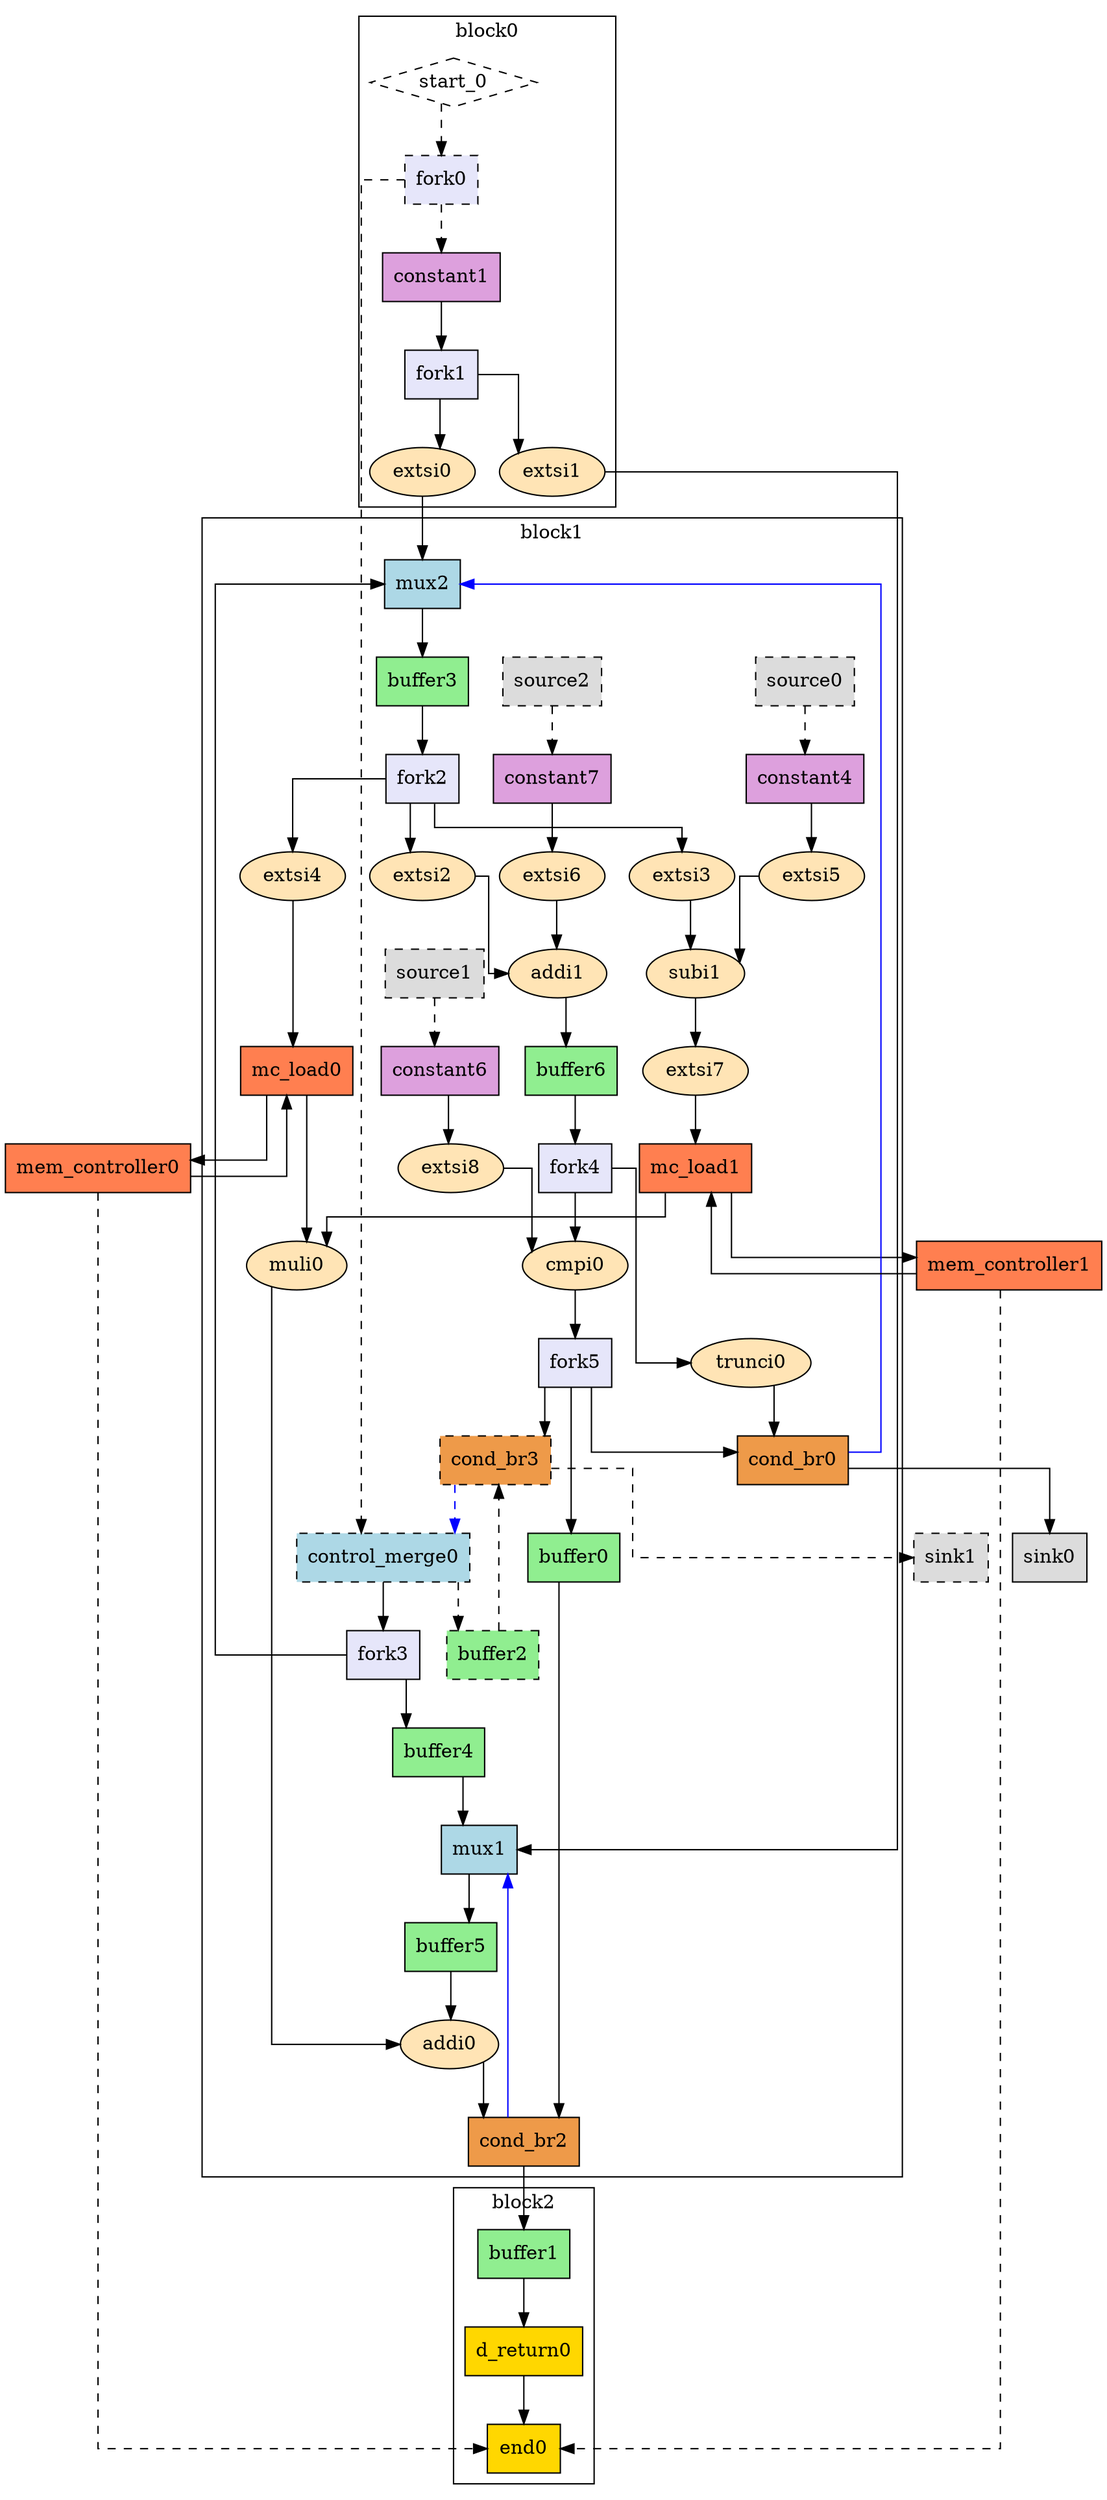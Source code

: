 digraph G {
	graph [bb="0,0,858.25,1549.5",
		compound=true,
		splines=ortho
	];
	node [label="\N"];
	subgraph cluster0 {
		graph [bb="8,1177,174,1541.5",
			label=block0,
			lheight=0.23,
			lp="91,1529.2",
			lwidth=0.51
		];
		start_0	[bbID=1,
			control=true,
			height=0.5,
			in="in1:0",
			label=start_0,
			mlir_op="handshake.arg",
			out="out1:0",
			pos="115,1491",
			shape=diamond,
			style=dashed,
			type=Entry,
			width=1.4141];
		fork0	[bbID=1,
			delay="0.000 0.100 0.100 100.000 100.000 100.000 100.000 100.000",
			fillcolor=lavender,
			height=0.5,
			in="in1:0",
			label=fork0,
			mlir_op="handshake.fork",
			out="out1:0 out2:0",
			pos="123,1419",
			shape=box,
			style="filled, dashed",
			type=Fork,
			width=0.75];
		start_0 -> fork0	[from=out1,
			pos="e,123,1437.4 123,1475.4 123,1475.4 123,1448.9 123,1448.9",
			style=dashed,
			to=in1];
		constant1	[bbID=1,
			delay="0.000 0.000 0.000 0.000 0.000 0.000 0.000 0.000",
			fillcolor=plum,
			height=0.5,
			in="in1:1",
			label=constant1,
			mlir_op="handshake.constant",
			out="out1:1",
			pos="123,1347",
			shape=box,
			style=filled,
			type=Constant,
			value="0x0",
			width=0.94097];
		fork0 -> constant1	[from=out2,
			pos="e,123,1365.4 123,1400.8 123,1400.8 123,1376.9 123,1376.9",
			style=dashed,
			to=in1];
		fork1	[bbID=1,
			delay="0.000 0.100 0.100 100.000 100.000 100.000 100.000 100.000",
			fillcolor=lavender,
			height=0.5,
			in="in1:1",
			label=fork1,
			mlir_op="handshake.fork",
			out="out1:1 out2:1",
			pos="123,1275",
			shape=box,
			style=filled,
			type=Fork,
			width=0.75];
		constant1 -> fork1	[from=out1,
			pos="e,123,1293.4 123,1328.8 123,1328.8 123,1304.9 123,1304.9",
			to=in1];
		extsi0	[II=1,
			bbID=1,
			delay="0.672 0.672 1.397 1.397 100.000 100.000 100.000 100.000",
			fillcolor=moccasin,
			height=0.5,
			in="in1:1",
			label=extsi0,
			latency=0,
			mlir_op="arith.extsi",
			op=sext_op,
			out="out1:11",
			pos="133,1203",
			shape=oval,
			style=filled,
			type=Operator,
			width=0.91462];
		fork1 -> extsi0	[from=out1,
			pos="e,125.04,1220.9 125.04,1256.8 125.04,1256.8 125.04,1232.4 125.04,1232.4",
			to=in1];
		extsi1	[II=1,
			bbID=1,
			delay="0.672 0.672 1.397 1.397 100.000 100.000 100.000 100.000",
			fillcolor=moccasin,
			height=0.5,
			in="in1:1",
			label=extsi1,
			latency=0,
			mlir_op="arith.extsi",
			op=sext_op,
			out="out1:32",
			pos="49,1203",
			shape=oval,
			style=filled,
			type=Operator,
			width=0.91462];
		fork1 -> extsi1	[from=out2,
			pos="e,73.009,1215.5 95.664,1275 83.994,1275 73.009,1275 73.009,1275 73.009,1275 73.009,1227.1 73.009,1227.1",
			to=in1];
	}
	subgraph cluster2 {
		graph [bb="730,8,814,228.5",
			label=block2,
			lheight=0.23,
			lp="772,216.25",
			lwidth=0.51
		];
		buffer1	[bbID=3,
			delay="0.000 0.000 0.000 0.000 0.000 0.000 0.000 0.000",
			fillcolor=lightgreen,
			height=0.5,
			in="in1:32",
			label=buffer1,
			mlir_op="handshake.buffer",
			out="out1:32",
			pos="769,178",
			shape=box,
			slots=1,
			style=filled,
			transparent=false,
			type=Buffer,
			width=0.77431];
		d_return0	[II=1,
			bbID=3,
			delay="1.412 1.397 0.000 100.000 100.000 100.000 100.000 100.000",
			fillcolor=gold,
			height=0.5,
			in="in1:32",
			label=d_return0,
			latency=0,
			mlir_op="handshake.d_return",
			op=ret_op,
			out="out1:32",
			pos="772,106",
			shape=box,
			style=filled,
			type=Operator,
			width=0.95139];
		buffer1 -> d_return0	[from=out1,
			pos="e,769,124.41 769,159.83 769,159.83 769,135.93 769,135.93",
			to=in1];
		end0	[bbID=3,
			delay="1.397 0.000 1.397 1.409 100.000 100.000 100.000 100.000",
			fillcolor=gold,
			height=0.5,
			in="in1:0*e in2:0*e in3:32",
			label=end0,
			mlir_op="handshake.end",
			out="out1:32",
			pos="779,34",
			shape=box,
			style=filled,
			type=Exit,
			width=0.75];
		d_return0 -> end0	[from=out1,
			pos="e,779,52.413 779,87.831 779,87.831 779,63.927 779,63.927",
			to=in3];
	}
	subgraph cluster1 {
		graph [bb="214,8,672,1169",
			label=block1,
			lheight=0.23,
			lp="443,1156.8",
			lwidth=0.51
		];
		mux2	[bbID=2,
			delay="1.412 1.397 0.000 1.412 1.397 1.412 100.000 100.000",
			fillcolor=lightblue,
			height=0.5,
			in="in1?:1 in2:11 in3:11",
			label=mux2,
			mlir_op="handshake.mux",
			out="out1:11",
			pos="330,1118.5",
			shape=box,
			style=filled,
			type=Mux,
			width=0.75];
		buffer3	[bbID=2,
			delay="0.000 0.000 0.000 0.000 0.000 0.000 0.000 0.000",
			fillcolor=lightgreen,
			height=0.5,
			in="in1:11",
			label=buffer3,
			mlir_op="handshake.buffer",
			out="out1:11",
			pos="460,1046.5",
			shape=box,
			slots=1,
			style=filled,
			transparent=false,
			type=Buffer,
			width=0.77431];
		mux2 -> buffer3	[from=out1,
			pos="e,431.63,1046 341.54,1100.2 341.54,1078.7 341.54,1046 341.54,1046 341.54,1046 420.11,1046 420.11,1046",
			to=in1];
		fork2	[bbID=2,
			delay="0.000 0.100 0.100 100.000 100.000 100.000 100.000 100.000",
			fillcolor=lavender,
			height=0.5,
			in="in1:11",
			label=fork2,
			mlir_op="handshake.fork",
			out="out1:11 out2:11 out3:11",
			pos="462,974.5",
			shape=box,
			style=filled,
			type=Fork,
			width=0.75];
		buffer3 -> fork2	[from=out1,
			pos="e,461.44,992.91 461.44,1028.3 461.44,1028.3 461.44,1004.4 461.44,1004.4",
			to=in1];
		extsi2	[II=1,
			bbID=2,
			delay="0.672 0.672 1.397 1.397 100.000 100.000 100.000 100.000",
			fillcolor=moccasin,
			height=0.5,
			in="in1:11",
			label=extsi2,
			latency=0,
			mlir_op="arith.extsi",
			op=sext_op,
			out="out1:12",
			pos="359,902.5",
			shape=oval,
			style=filled,
			type=Operator,
			width=0.91462];
		fork2 -> extsi2	[from=out1,
			pos="e,374.46,918.72 434.78,974 409.09,974 374.46,974 374.46,974 374.46,974 374.46,930.24 374.46,930.24",
			to=in1];
		extsi3	[II=1,
			bbID=2,
			delay="0.672 0.672 1.397 1.397 100.000 100.000 100.000 100.000",
			fillcolor=moccasin,
			height=0.5,
			in="in1:11",
			label=extsi3,
			latency=0,
			mlir_op="arith.extsi",
			op=sext_op,
			out="out1:12",
			pos="547,902.5",
			shape=oval,
			style=filled,
			type=Operator,
			width=0.91462];
		fork2 -> extsi3	[from=out2,
			pos="e,547,920.91 489.36,974 514.21,974 547,974 547,974 547,974 547,932.43 547,932.43",
			to=in1];
		extsi4	[II=1,
			bbID=2,
			delay="0.672 0.672 1.397 1.397 100.000 100.000 100.000 100.000",
			fillcolor=moccasin,
			height=0.5,
			in="in1:11",
			label=extsi4,
			latency=0,
			mlir_op="arith.extsi",
			op=sext_op,
			out="out1:32",
			pos="463,902.5",
			shape=oval,
			style=filled,
			type=Operator,
			width=0.91462];
		fork2 -> extsi4	[from=out3,
			pos="e,462,920.91 462,956.33 462,956.33 462,932.43 462,932.43",
			to=in1];
		addi1	[II=1,
			bbID=2,
			delay="2.047 1.397 1.400 1.409 100.000 100.000 100.000 100.000",
			fillcolor=moccasin,
			height=0.5,
			in="in1:12 in2:12",
			label=addi1,
			latency=0,
			mlir_op="arith.addi",
			op=add_op,
			out="out1:12",
			pos="356,830.5",
			shape=oval,
			style=filled,
			type=Operator,
			width=0.87197];
		extsi2 -> addi1	[from=out1,
			pos="e,356.73,848.91 356.73,884.33 356.73,884.33 356.73,860.43 356.73,860.43",
			to=in1];
		subi1	[II=1,
			bbID=2,
			delay="2.047 1.397 1.400 1.409 100.000 100.000 100.000 100.000",
			fillcolor=moccasin,
			height=0.5,
			in="in1:12 in2:12",
			label=subi1,
			latency=0,
			mlir_op="arith.subi",
			op=sub_op,
			out="out1:12",
			pos="608,830.5",
			shape=oval,
			style=filled,
			type=Operator,
			width=0.85775];
		extsi3 -> subi1	[from=out1,
			pos="e,588.03,844.63 580.12,902 584.78,902 588.03,902 588.03,902 588.03,902 588.03,856.14 588.03,856.14",
			to=in2];
		mc_load0	[II=1,
			bbID=2,
			delay="1.412 1.409 0.000 100.000 100.000 100.000 100.000 100.000",
			fillcolor=coral,
			height=0.5,
			in="in1:32 in2:32",
			label=mc_load0,
			latency=2,
			mlir_op="handshake.mc_load",
			op=mc_load_op,
			out="out1:32 out2:32",
			portId=0,
			pos="503,758.5",
			shape=box,
			style=filled,
			type=Operator,
			width=0.97222];
		extsi4 -> mc_load0	[from=out1,
			pos="e,481.96,776.57 481.96,887.36 481.96,887.36 481.96,788.09 481.96,788.09",
			to=in2];
		buffer6	[bbID=2,
			delay="0.000 0.000 0.000 0.000 0.000 0.000 0.000 0.000",
			fillcolor=lightgreen,
			height=0.5,
			in="in1:12",
			label=buffer6,
			mlir_op="handshake.buffer",
			out="out1:12",
			pos="356,758.5",
			shape=box,
			slots=1,
			style=filled,
			transparent=false,
			type=Buffer,
			width=0.77431];
		addi1 -> buffer6	[from=out1,
			pos="e,356,776.91 356,812.33 356,812.33 356,788.43 356,788.43",
			to=in1];
		extsi7	[II=1,
			bbID=2,
			delay="0.672 0.672 1.397 1.397 100.000 100.000 100.000 100.000",
			fillcolor=moccasin,
			height=0.5,
			in="in1:12",
			label=extsi7,
			latency=0,
			mlir_op="arith.extsi",
			op=sext_op,
			out="out1:32",
			pos="608,758.5",
			shape=oval,
			style=filled,
			type=Operator,
			width=0.91462];
		subi1 -> extsi7	[from=out1,
			pos="e,608,776.91 608,812.33 608,812.33 608,788.43 608,788.43",
			to=in1];
		muli0	[II=1,
			bbID=2,
			delay="0.000 0.000 0.000 1.409 100.000 100.000 100.000 100.000",
			fillcolor=moccasin,
			height=0.5,
			in="in1:32 in2:32",
			label=muli0,
			latency=4,
			mlir_op="arith.muli",
			op=mul_op,
			out="out1:32",
			pos="503,614.5",
			shape=oval,
			style=filled,
			type=Operator,
			width=0.91462];
		mc_load0 -> muli0	[from=out1,
			pos="e,509.59,632.59 509.59,740.26 509.59,740.26 509.59,644.1 509.59,644.1",
			to=in1];
		buffer4	[bbID=2,
			delay="0.000 0.000 0.000 0.000 0.000 0.000 0.000 0.000",
			fillcolor=lightgreen,
			height=0.5,
			in="in1:1",
			label=buffer4,
			mlir_op="handshake.buffer",
			out="out1:1",
			pos="310,254.5",
			shape=box,
			slots=3,
			style=filled,
			transparent=true,
			type=Buffer,
			width=0.77431];
		mux1	[bbID=2,
			delay="1.412 1.397 0.000 1.412 1.397 1.412 100.000 100.000",
			fillcolor=lightblue,
			height=0.5,
			in="in1?:1 in2:32 in3:32",
			label=mux1,
			mlir_op="handshake.mux",
			out="out1:32",
			pos="323,178",
			shape=box,
			style=filled,
			type=Mux,
			width=0.75];
		buffer4 -> mux1	[from=out1,
			pos="e,316.94,196.26 316.94,236.37 316.94,236.37 316.94,207.78 316.94,207.78",
			to=in1];
		buffer5	[bbID=2,
			delay="0.000 0.000 0.000 0.000 0.000 0.000 0.000 0.000",
			fillcolor=lightgreen,
			height=0.5,
			in="in1:32",
			label=buffer5,
			mlir_op="handshake.buffer",
			out="out1:32",
			pos="337,106",
			shape=box,
			slots=2,
			style=filled,
			transparent=false,
			type=Buffer,
			width=0.77431];
		mux1 -> buffer5	[from=out1,
			pos="e,329.56,124.41 329.56,159.83 329.56,159.83 329.56,135.93 329.56,135.93",
			to=in1];
		addi0	[II=1,
			bbID=2,
			delay="2.287 1.397 1.400 1.409 100.000 100.000 100.000 100.000",
			fillcolor=moccasin,
			height=0.5,
			in="in1:32 in2:32",
			label=addi0,
			latency=0,
			mlir_op="arith.addi",
			op=add_op,
			out="out1:32",
			pos="410,34",
			shape=oval,
			style=filled,
			type=Operator,
			width=0.87197];
		buffer5 -> addi0	[from=out1,
			pos="e,378.19,34 337,87.831 337,66.502 337,34 337,34 337,34 366.68,34 366.68,34",
			to=in1];
		control_merge0	[bbID=2,
			delay="0.000 1.397 0.000 100.000 100.000 100.000 100.000 100.000",
			fillcolor=lightblue,
			height=0.5,
			in="in1:0 in2:0",
			label=control_merge0,
			mlir_op="handshake.control_merge",
			out="out1:0 out2?:1",
			pos="293,398.5",
			shape=box,
			style="filled, dashed",
			type=CntrlMerge,
			width=1.4201];
		fork3	[bbID=2,
			delay="0.000 0.100 0.100 100.000 100.000 100.000 100.000 100.000",
			fillcolor=lavender,
			height=0.5,
			in="in1:1",
			label=fork3,
			mlir_op="handshake.fork",
			out="out1:1 out2:1",
			pos="290,326.5",
			shape=box,
			style=filled,
			type=Fork,
			width=0.75];
		control_merge0 -> fork3	[from=out2,
			pos="e,290,344.91 290,380.33 290,380.33 290,356.43 290,356.43",
			to=in1];
		buffer2	[bbID=2,
			delay="0.000 0.000 0.000 0.000 0.000 0.000 0.000 0.000",
			fillcolor=lightgreen,
			height=0.5,
			in="in1:0",
			label=buffer2,
			mlir_op="handshake.buffer",
			out="out1:0",
			pos="363,326.5",
			shape=box,
			slots=2,
			style="filled, dashed",
			transparent=false,
			type=Buffer,
			width=0.77431];
		control_merge0 -> buffer2	[from=out1,
			pos="e,339.62,344.91 339.62,380.33 339.62,380.33 339.62,356.43 339.62,356.43",
			style=dashed,
			to=in1];
		fork3 -> mux2	[from=out1,
			pos="e,302.77,1118 262.57,326 241.63,326 216.33,326 216.33,326 216.33,326 216.33,1118 216.33,1118 216.33,1118 291.26,1118 291.26,1118",
			to=in1];
		fork3 -> buffer4	[from=out2,
			pos="e,299.56,272.91 299.56,308.33 299.56,308.33 299.56,284.43 299.56,284.43",
			to=in1];
		cond_br3	[bbID=2,
			delay="0.000 1.409 1.411 1.412 1.400 1.412 100.000 100.000",
			fillcolor=tan2,
			height=0.5,
			in="in1:0 in2?:1",
			label=cond_br3,
			mlir_op="handshake.cond_br",
			out="out1+:0 out2-:0",
			pos="294,470.5",
			shape=box,
			style="filled, dashed",
			type=Branch,
			width=0.93056];
		buffer2 -> cond_br3	[from=out1,
			pos="e,327.68,470 359.81,344.97 359.81,383.72 359.81,470 359.81,470 359.81,470 339.19,470 339.19,470",
			style=dashed,
			to=in1];
		source0	[bbID=2,
			delay="0.000 0.000 0.000 0.000 0.000 0.000 0.000 0.000",
			fillcolor=gainsboro,
			height=0.5,
			label=source0,
			mlir_op="handshake.source",
			out="out1:0",
			pos="630,1046.5",
			shape=box,
			style="filled, dashed",
			type=Source,
			width=0.80556];
		constant4	[bbID=2,
			delay="0.000 0.000 0.000 0.000 0.000 0.000 0.000 0.000",
			fillcolor=plum,
			height=0.5,
			in="in1:11",
			label=constant4,
			mlir_op="handshake.constant",
			out="out1:11",
			pos="630,974.5",
			shape=box,
			style=filled,
			type=Constant,
			value="0x3e7",
			width=0.94097];
		source0 -> constant4	[from=out1,
			pos="e,630,992.91 630,1028.3 630,1028.3 630,1004.4 630,1004.4",
			style=dashed,
			to=in1];
		extsi5	[II=1,
			bbID=2,
			delay="0.672 0.672 1.397 1.397 100.000 100.000 100.000 100.000",
			fillcolor=moccasin,
			height=0.5,
			in="in1:11",
			label=extsi5,
			latency=0,
			mlir_op="arith.extsi",
			op=sext_op,
			out="out1:12",
			pos="631,902.5",
			shape=oval,
			style=filled,
			type=Operator,
			width=0.91462];
		constant4 -> extsi5	[from=out1,
			pos="e,630.97,920.91 630.97,956.33 630.97,956.33 630.97,932.43 630.97,932.43",
			to=in1];
		extsi5 -> subi1	[from=out1,
			pos="e,618.48,847.44 618.48,885.44 618.48,885.44 618.48,858.95 618.48,858.95",
			to=in1];
		source1	[bbID=2,
			delay="0.000 0.000 0.000 0.000 0.000 0.000 0.000 0.000",
			fillcolor=gainsboro,
			height=0.5,
			label=source1,
			mlir_op="handshake.source",
			out="out1:0",
			pos="276,830.5",
			shape=box,
			style="filled, dashed",
			type=Source,
			width=0.80556];
		constant6	[bbID=2,
			delay="0.000 0.000 0.000 0.000 0.000 0.000 0.000 0.000",
			fillcolor=plum,
			height=0.5,
			in="in1:11",
			label=constant6,
			mlir_op="handshake.constant",
			out="out1:11",
			pos="276,758.5",
			shape=box,
			style=filled,
			type=Constant,
			value="0x3e8",
			width=0.94097];
		source1 -> constant6	[from=out1,
			pos="e,276,776.91 276,812.33 276,812.33 276,788.43 276,788.43",
			style=dashed,
			to=in1];
		extsi8	[II=1,
			bbID=2,
			delay="0.672 0.672 1.397 1.397 100.000 100.000 100.000 100.000",
			fillcolor=moccasin,
			height=0.5,
			in="in1:11",
			label=extsi8,
			latency=0,
			mlir_op="arith.extsi",
			op=sext_op,
			out="out1:12",
			pos="276,686.5",
			shape=oval,
			style=filled,
			type=Operator,
			width=0.91462];
		constant6 -> extsi8	[from=out1,
			pos="e,276,704.91 276,740.33 276,740.33 276,716.43 276,716.43",
			to=in1];
		cmpi0	[II=1,
			bbID=2,
			delay="1.808 1.397 1.400 1.409 100.000 100.000 100.000 100.000",
			fillcolor=moccasin,
			height=0.5,
			in="in1:12 in2:12",
			label=cmpi0,
			latency=0,
			mlir_op="arith.cmpi<",
			op=icmp_ult_op,
			out="out1:1",
			pos="276,614.5",
			shape=oval,
			style=filled,
			type=Operator,
			width=0.95727];
		extsi8 -> cmpi0	[from=out1,
			pos="e,276,632.91 276,668.33 276,668.33 276,644.43 276,644.43",
			to=in2];
		fork5	[bbID=2,
			delay="0.000 0.100 0.100 100.000 100.000 100.000 100.000 100.000",
			fillcolor=lavender,
			height=0.5,
			in="in1:1",
			label=fork5,
			mlir_op="handshake.fork",
			out="out1:1 out2:1 out3:1",
			pos="274,542.5",
			shape=box,
			style=filled,
			type=Fork,
			width=0.75];
		cmpi0 -> fork5	[from=out1,
			pos="e,274,560.91 274,596.33 274,596.33 274,572.43 274,572.43",
			to=in1];
		source2	[bbID=2,
			delay="0.000 0.000 0.000 0.000 0.000 0.000 0.000 0.000",
			fillcolor=gainsboro,
			height=0.5,
			label=source2,
			mlir_op="handshake.source",
			out="out1:0",
			pos="276,1046.5",
			shape=box,
			style="filled, dashed",
			type=Source,
			width=0.80556];
		constant7	[bbID=2,
			delay="0.000 0.000 0.000 0.000 0.000 0.000 0.000 0.000",
			fillcolor=plum,
			height=0.5,
			in="in1:2",
			label=constant7,
			mlir_op="handshake.constant",
			out="out1:2",
			pos="276,974.5",
			shape=box,
			style=filled,
			type=Constant,
			value="0x1",
			width=0.94097];
		source2 -> constant7	[from=out1,
			pos="e,276,992.91 276,1028.3 276,1028.3 276,1004.4 276,1004.4",
			style=dashed,
			to=in1];
		extsi6	[II=1,
			bbID=2,
			delay="0.672 0.672 1.397 1.397 100.000 100.000 100.000 100.000",
			fillcolor=moccasin,
			height=0.5,
			in="in1:2",
			label=extsi6,
			latency=0,
			mlir_op="arith.extsi",
			op=sext_op,
			out="out1:12",
			pos="275,902.5",
			shape=oval,
			style=filled,
			type=Operator,
			width=0.91462];
		constant7 -> extsi6	[from=out1,
			pos="e,275.03,920.91 275.03,956.33 275.03,956.33 275.03,932.43 275.03,932.43",
			to=in1];
		extsi6 -> addi1	[from=out1,
			pos="e,324.29,830 308.16,902 312.08,902 314.72,902 314.72,902 314.72,902 314.72,830 314.72,830 314.72,830 315.68,830 315.68,830",
			to=in2];
		muli0 -> addi0	[from=out1,
			pos="e,441.75,34 503,596.17 503,497.49 503,34 503,34 503,34 453.26,34 453.26,34",
			to=in2];
		mc_load1	[II=1,
			bbID=2,
			delay="1.412 1.409 0.000 100.000 100.000 100.000 100.000 100.000",
			fillcolor=coral,
			height=0.5,
			in="in1:32 in2:32",
			label=mc_load1,
			latency=2,
			mlir_op="handshake.mc_load",
			op=mc_load_op,
			out="out1:32 out2:32",
			portId=0,
			pos="608,686.5",
			shape=box,
			style=filled,
			type=Operator,
			width=0.97222];
		extsi7 -> mc_load1	[from=out1,
			pos="e,608,704.91 608,740.33 608,740.33 608,716.43 608,716.43",
			to=in2];
		mc_load1 -> muli0	[from=out1,
			pos="e,522.76,629.31 572.84,686 549.35,686 522.76,686 522.76,686 522.76,686 522.76,640.83 522.76,640.83",
			to=in2];
		cond_br2	[bbID=2,
			delay="0.000 1.409 1.411 1.412 1.400 1.412 100.000 100.000",
			fillcolor=tan2,
			height=0.5,
			in="in1:32 in2?:1",
			label=cond_br2,
			mlir_op="handshake.cond_br",
			out="out1+:32 out2-:32",
			pos="410,254.5",
			shape=box,
			style=filled,
			type=Branch,
			width=0.93056];
		addi0 -> cond_br2	[from=out1,
			pos="e,410,236.29 410,52.42 410,52.42 410,224.77 410,224.77",
			to=in1];
		cond_br2 -> mux1	[color=blue,
			from=out1,
			pos="e,343.94,196.4 376.19,254 359.94,254 343.94,254 343.94,254 343.94,254 343.94,207.91 343.94,207.91",
			to=in2];
		fork4	[bbID=2,
			delay="0.000 0.100 0.100 100.000 100.000 100.000 100.000 100.000",
			fillcolor=lavender,
			height=0.5,
			in="in1:12",
			label=fork4,
			mlir_op="handshake.fork",
			out="out1:12 out2:12",
			pos="356,686.5",
			shape=box,
			style=filled,
			type=Fork,
			width=0.75];
		buffer6 -> fork4	[from=out1,
			pos="e,356,704.91 356,740.33 356,740.33 356,716.43 356,716.43",
			to=in1];
		fork4 -> cmpi0	[from=out2,
			pos="e,310.67,614 347,668.21 347,646.73 347,614 347,614 347,614 322.18,614 322.18,614",
			to=in1];
		trunci0	[II=1,
			bbID=2,
			delay="0.000 0.000 0.000 0.000 0.000 0.000 0.000 0.000",
			fillcolor=moccasin,
			height=0.5,
			in="in1:12",
			label=trunci0,
			latency=0,
			mlir_op="arith.trunci",
			op=trunc_op,
			out="out1:11",
			pos="356,542.5",
			shape=oval,
			style=filled,
			type=Operator,
			width=1.0284];
		fork4 -> trunci0	[from=out1,
			pos="e,365,560.14 365,668.26 365,668.26 365,571.65 365,571.65",
			to=in1];
		cond_br0	[bbID=2,
			delay="0.000 1.409 1.411 1.412 1.400 1.412 100.000 100.000",
			fillcolor=tan2,
			height=0.5,
			in="in1:11 in2?:1",
			label=cond_br0,
			mlir_op="handshake.cond_br",
			out="out1+:11 out2-:11",
			pos="409,470.5",
			shape=box,
			style=filled,
			type=Branch,
			width=0.93056];
		trunci0 -> cond_br0	[from=out1,
			pos="e,387.18,488.75 387.18,532.49 387.18,532.49 387.18,500.26 387.18,500.26",
			to=in1];
		cond_br0 -> mux2	[color=blue,
			from=out1,
			pos="e,357.15,1118 411.55,488.84 411.55,594.21 411.55,1118 411.55,1118 411.55,1118 368.67,1118 368.67,1118",
			to=in2];
		fork5 -> cond_br0	[from=out1,
			pos="e,381.34,488.67 287.5,524.25 287.5,515.12 287.5,506 287.5,506 287.5,506 381.34,506 381.34,506 381.34,506 381.34,500.18 381.34,500.18",
			to=in2];
		buffer0	[bbID=2,
			delay="0.000 0.000 0.000 0.000 0.000 0.000 0.000 0.000",
			fillcolor=lightgreen,
			height=0.5,
			in="in1:1",
			label=buffer0,
			mlir_op="handshake.buffer",
			out="out1:1",
			pos="410,398.5",
			shape=box,
			slots=3,
			style=filled,
			transparent=true,
			type=Buffer,
			width=0.77431];
		fork5 -> buffer0	[from=out2,
			pos="e,410,416.68 253.75,524.1 253.75,491.74 253.75,428 253.75,428 253.75,428 410,428 410,428 410,428 410,426.87 410,426.87",
			to=in1];
		fork5 -> cond_br3	[from=out3,
			pos="e,274,488.91 274,524.33 274,524.33 274,500.43 274,500.43",
			to=in2];
		buffer0 -> cond_br2	[from=out1,
			pos="e,414.38,272.59 414.38,380.26 414.38,380.26 414.38,284.1 414.38,284.1",
			to=in2];
		cond_br3 -> control_merge0	[color=blue,
			from=out1,
			pos="e,282.83,416.91 282.83,452.33 282.83,452.33 282.83,428.43 282.83,428.43",
			style=dashed,
			to=in1];
	}
	fork0 -> control_merge0	[from=out1,
		pos="e,241.47,398 150.32,1419 169.27,1419 191.13,1419 191.13,1419 191.13,1419 191.13,398 191.13,398 191.13,398 229.95,398 229.95,398",
		style=dashed,
		to=in2];
	extsi0 -> mux2	[from=out1,
		pos="e,330,1136.8 166.42,1203 222.62,1203 330,1203 330,1203 330,1203 330,1148.3 330,1148.3",
		to=in3];
	extsi1 -> mux1	[from=out1,
		pos="e,295.73,178 49,1184.8 49,1047.3 49,178 49,178 49,178 284.21,178 284.21,178",
		to=in3];
	mem_controller0	[bbID=0,
		bbcount=0,
		delay="0.000 0.000 0.000 0.000 0.000 0.000 0.000 0.000",
		fillcolor=coral,
		height=0.5,
		in="in1:32*l0a",
		label=mem_controller0,
		ldcount=1,
		memory=idx,
		mlir_op="handshake.mem_controller",
		out="out1:32*l0d out2:0*e",
		pos="803,686.5",
		shape=box,
		stcount=0,
		style=filled,
		type=MC,
		width=1.5347];
	mc_load0 -> mem_controller0	[from=out2,
		mem_address=true,
		pos="e,821.42,704.82 496.41,740.05 496.41,733.63 496.41,728 496.41,728 496.41,728 821.42,728 821.42,728 821.42,728 821.42,716.34 821.42,\
716.34",
		to=in1];
	mem_controller1	[bbID=0,
		bbcount=0,
		delay="0.000 0.000 0.000 0.000 0.000 0.000 0.000 0.000",
		fillcolor=coral,
		height=0.5,
		in="in1:32*l0a",
		label=mem_controller1,
		ldcount=1,
		memory=di,
		mlir_op="handshake.mem_controller",
		out="out1:32*l0d out2:0*e",
		pos="762,614.5",
		shape=box,
		stcount=0,
		style=filled,
		type=MC,
		width=1.5347];
	mc_load1 -> mem_controller1	[from=out2,
		mem_address=true,
		pos="e,734.08,632.87 643.46,692 680.75,692 734.08,692 734.08,692 734.08,692 734.08,644.38 734.08,644.38",
		to=in1];
	cond_br2 -> buffer1	[from=out2,
		pos="e,746.56,196.4 443.81,254 529.16,254 746.56,254 746.56,254 746.56,254 746.56,207.91 746.56,207.91",
		to=in1];
	sink0	[bbID=0,
		delay="0.000 0.000 0.000 0.000 0.000 0.000 0.000 0.000",
		fillcolor=gainsboro,
		height=0.5,
		in="in1:11",
		label=sink0,
		mlir_op="handshake.sink",
		pos="779,398.5",
		shape=box,
		style=filled,
		type=Sink,
		width=0.75];
	cond_br0 -> sink0	[from=out2,
		pos="e,779,416.91 442.82,470 534.15,470 779,470 779,470 779,470 779,428.43 779,428.43",
		to=in1];
	sink1	[bbID=0,
		delay="0.000 0.000 0.000 0.000 0.000 0.000 0.000 0.000",
		fillcolor=gainsboro,
		height=0.5,
		in="in1:0",
		label=sink1,
		mlir_op="handshake.sink",
		pos="707,398.5",
		shape=box,
		style="filled, dashed",
		type=Sink,
		width=0.75];
	cond_br3 -> sink1	[from=out2,
		pos="e,693.38,416.82 305.17,452.05 305.17,445.63 305.17,440 305.17,440 305.17,440 693.38,440 693.38,440 693.38,440 693.38,428.34 693.38,\
428.34",
		style=dashed,
		to=in1];
	mem_controller0 -> end0	[from=out2,
		pos="e,806.31,28 837.75,668.2 837.75,561.85 837.75,28 837.75,28 837.75,28 817.82,28 817.82,28",
		style=dashed,
		to=in1];
	mem_controller0 -> mc_load0	[from=out1,
		mem_address=false,
		pos="e,483.24,740.23 784.58,704.68 784.58,710.75 784.58,716 784.58,716 784.58,716 483.24,716 483.24,716 483.24,716 483.24,728.72 483.24,\
728.72",
		to=in1];
	mem_controller1 -> end0	[from=out2,
		pos="e,806.34,40 811.75,596.04 811.75,497.7 811.75,40 811.75,40 811.75,40 811.21,40 811.21,40",
		style=dashed,
		to=in2];
	mem_controller1 -> mc_load1	[from=out1,
		mem_address=false,
		pos="e,643.26,680 720.42,632.75 720.42,652.13 720.42,680 720.42,680 720.42,680 654.77,680 654.77,680",
		to=in1];
}
